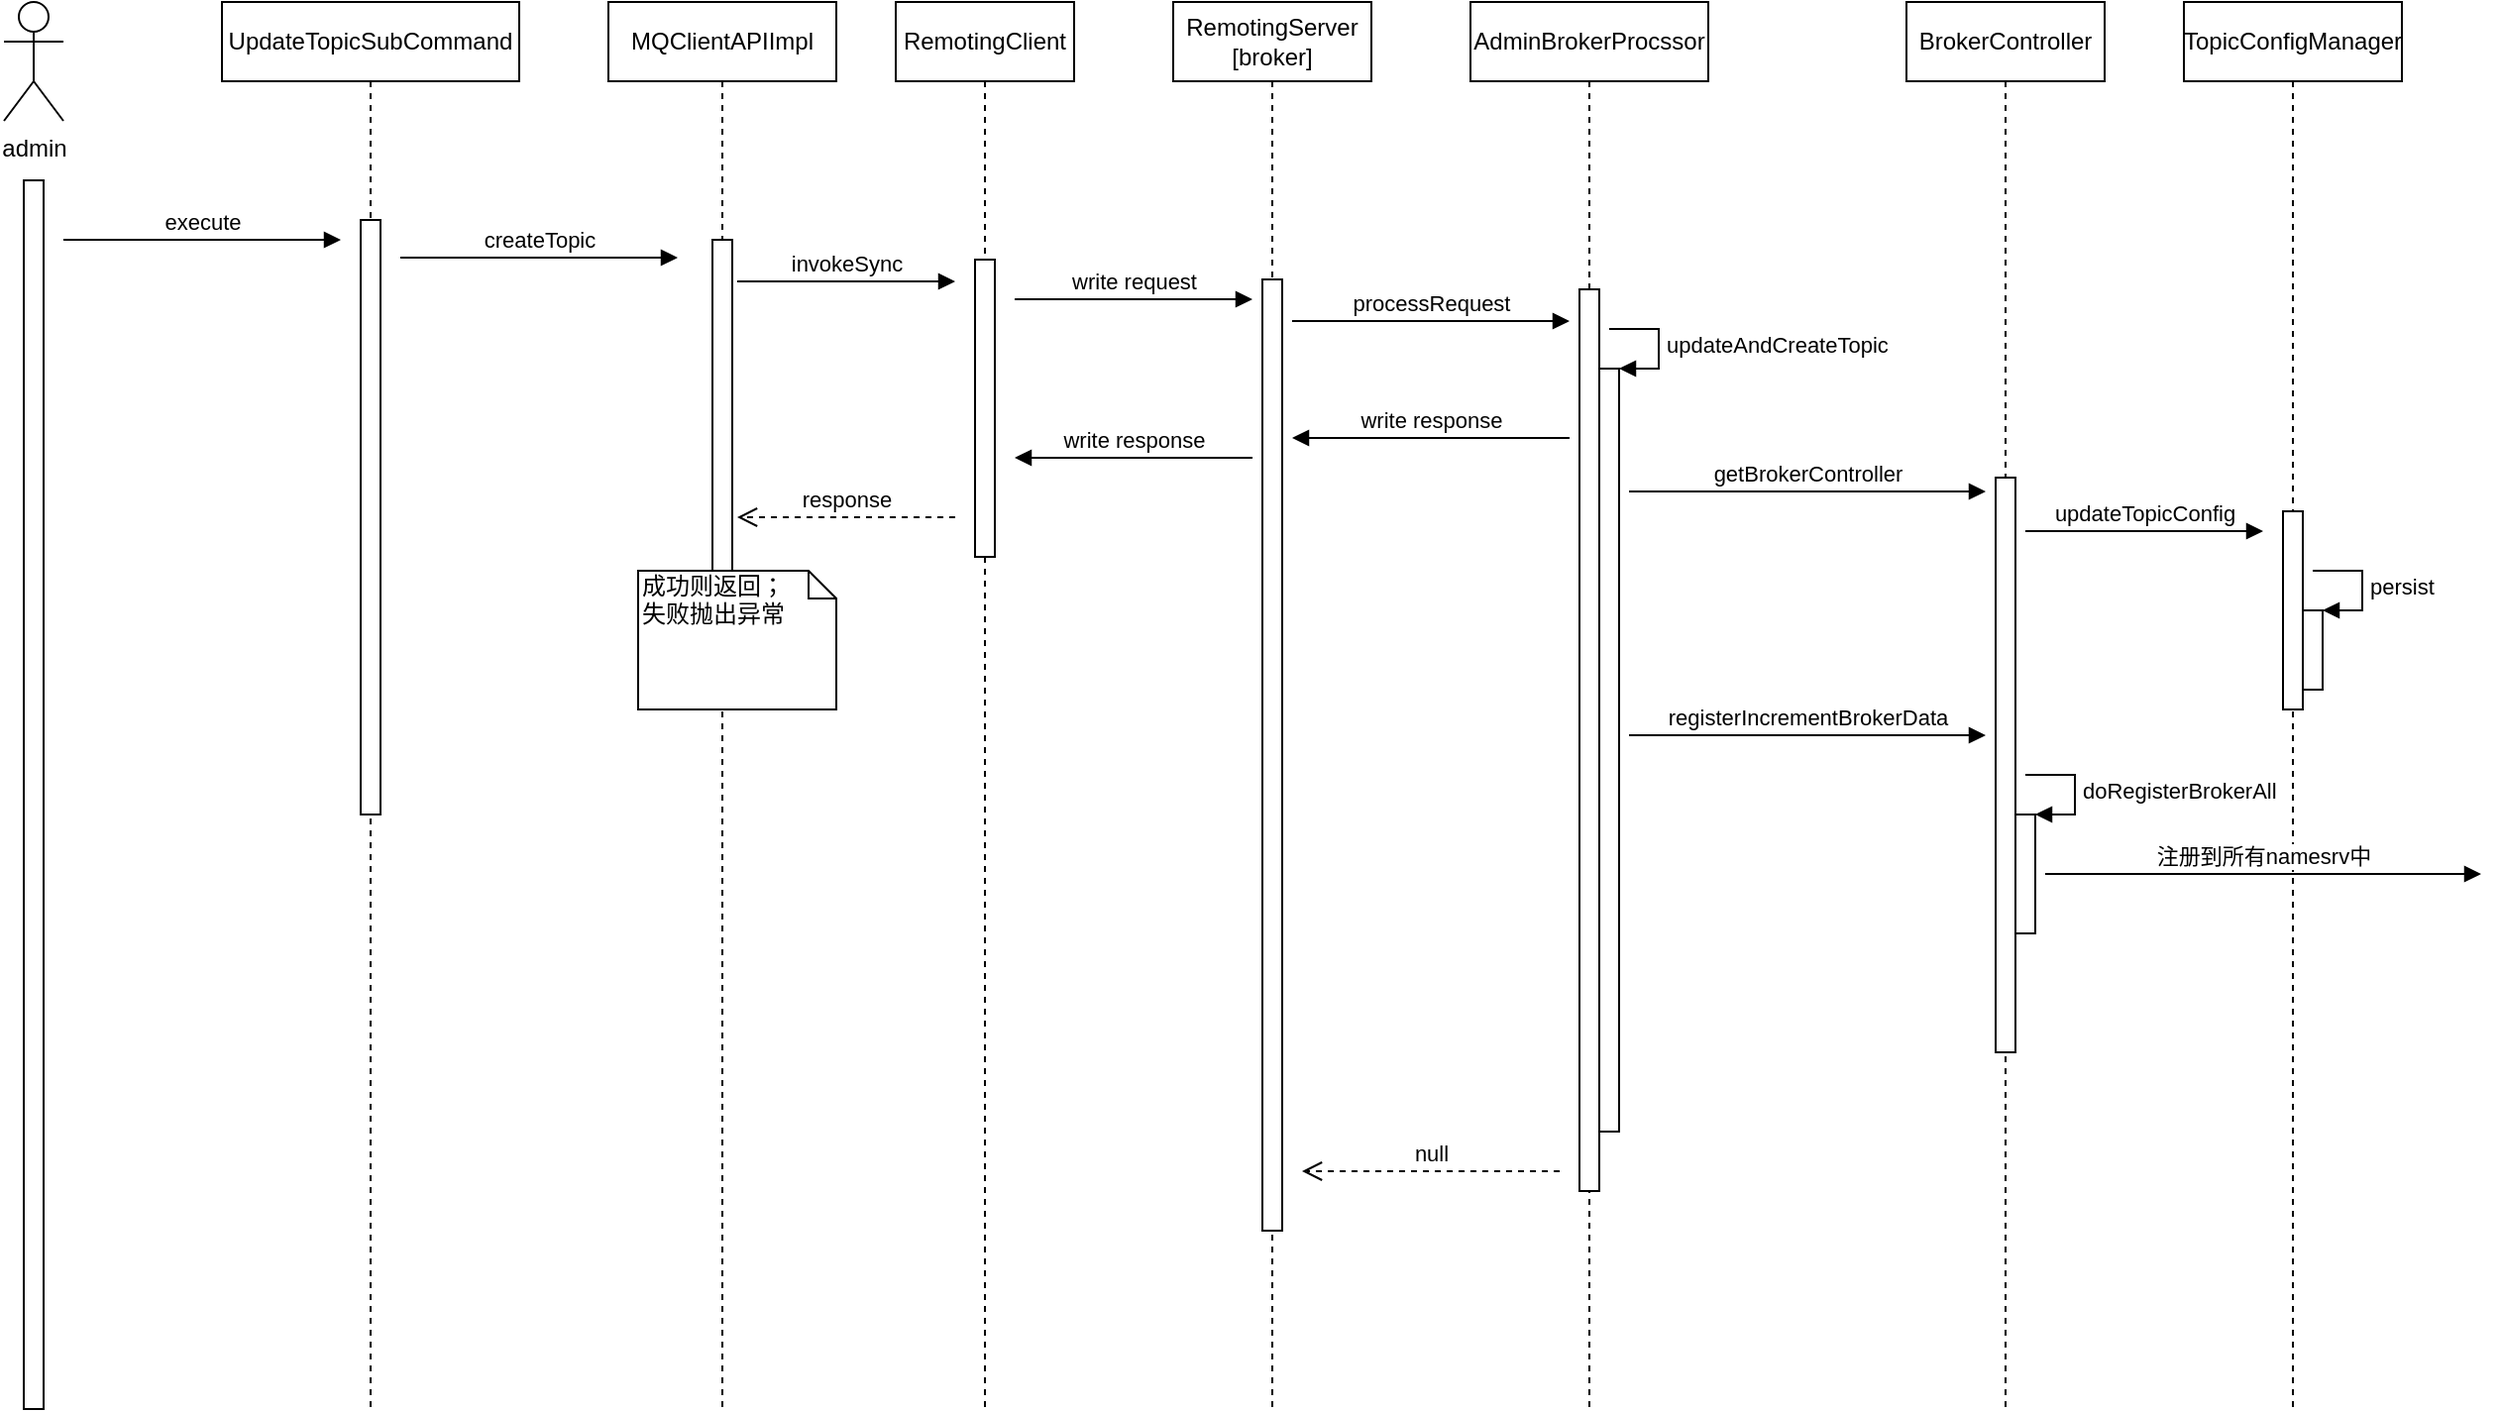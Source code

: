 <mxfile version="12.3.2" type="device" pages="1"><diagram id="3I07Pic2J__DEsCNQbq8" name="Page-1"><mxGraphModel dx="946" dy="725" grid="1" gridSize="10" guides="1" tooltips="1" connect="1" arrows="1" fold="1" page="1" pageScale="1" pageWidth="827" pageHeight="1169" math="0" shadow="0"><root><mxCell id="0"/><mxCell id="1" parent="0"/><mxCell id="-WVufXppucW-yWpAud6O-1" value="admin" style="shape=umlActor;verticalLabelPosition=bottom;labelBackgroundColor=#ffffff;verticalAlign=top;html=1;" vertex="1" parent="1"><mxGeometry x="50" y="50" width="30" height="60" as="geometry"/></mxCell><mxCell id="-WVufXppucW-yWpAud6O-4" value="" style="html=1;points=[];perimeter=orthogonalPerimeter;" vertex="1" parent="1"><mxGeometry x="60" y="140" width="10" height="620" as="geometry"/></mxCell><mxCell id="-WVufXppucW-yWpAud6O-7" value="UpdateTopicSubCommand" style="shape=umlLifeline;perimeter=lifelinePerimeter;whiteSpace=wrap;html=1;container=1;collapsible=0;recursiveResize=0;outlineConnect=0;" vertex="1" parent="1"><mxGeometry x="160" y="50" width="150" height="710" as="geometry"/></mxCell><mxCell id="-WVufXppucW-yWpAud6O-9" value="" style="html=1;points=[];perimeter=orthogonalPerimeter;" vertex="1" parent="-WVufXppucW-yWpAud6O-7"><mxGeometry x="70" y="110" width="10" height="300" as="geometry"/></mxCell><mxCell id="-WVufXppucW-yWpAud6O-13" value="createTopic" style="html=1;verticalAlign=bottom;endArrow=block;" edge="1" parent="-WVufXppucW-yWpAud6O-7"><mxGeometry width="80" relative="1" as="geometry"><mxPoint x="90" y="129" as="sourcePoint"/><mxPoint x="230" y="129" as="targetPoint"/></mxGeometry></mxCell><mxCell id="-WVufXppucW-yWpAud6O-8" value="execute" style="html=1;verticalAlign=bottom;endArrow=block;" edge="1" parent="1"><mxGeometry width="80" relative="1" as="geometry"><mxPoint x="80" y="170" as="sourcePoint"/><mxPoint x="220" y="170" as="targetPoint"/></mxGeometry></mxCell><mxCell id="-WVufXppucW-yWpAud6O-11" value="MQClientAPIImpl" style="shape=umlLifeline;perimeter=lifelinePerimeter;whiteSpace=wrap;html=1;container=1;collapsible=0;recursiveResize=0;outlineConnect=0;" vertex="1" parent="1"><mxGeometry x="355" y="50" width="115" height="710" as="geometry"/></mxCell><mxCell id="-WVufXppucW-yWpAud6O-12" value="" style="html=1;points=[];perimeter=orthogonalPerimeter;" vertex="1" parent="-WVufXppucW-yWpAud6O-11"><mxGeometry x="52.5" y="120" width="10" height="180" as="geometry"/></mxCell><mxCell id="-WVufXppucW-yWpAud6O-16" value="invokeSync" style="html=1;verticalAlign=bottom;endArrow=block;" edge="1" parent="-WVufXppucW-yWpAud6O-11"><mxGeometry width="80" relative="1" as="geometry"><mxPoint x="65" y="141" as="sourcePoint"/><mxPoint x="175" y="141" as="targetPoint"/></mxGeometry></mxCell><mxCell id="-WVufXppucW-yWpAud6O-45" value="成功则返回；&lt;br&gt;失败抛出异常" style="shape=note;whiteSpace=wrap;html=1;size=14;verticalAlign=top;align=left;spacingTop=-6;" vertex="1" parent="-WVufXppucW-yWpAud6O-11"><mxGeometry x="15" y="287" width="100" height="70" as="geometry"/></mxCell><mxCell id="-WVufXppucW-yWpAud6O-14" value="RemotingClient" style="shape=umlLifeline;perimeter=lifelinePerimeter;whiteSpace=wrap;html=1;container=1;collapsible=0;recursiveResize=0;outlineConnect=0;" vertex="1" parent="1"><mxGeometry x="500" y="50" width="90" height="710" as="geometry"/></mxCell><mxCell id="-WVufXppucW-yWpAud6O-15" value="" style="html=1;points=[];perimeter=orthogonalPerimeter;" vertex="1" parent="-WVufXppucW-yWpAud6O-14"><mxGeometry x="40" y="130" width="10" height="150" as="geometry"/></mxCell><mxCell id="-WVufXppucW-yWpAud6O-19" value="write request" style="html=1;verticalAlign=bottom;endArrow=block;" edge="1" parent="-WVufXppucW-yWpAud6O-14"><mxGeometry width="80" relative="1" as="geometry"><mxPoint x="60" y="150" as="sourcePoint"/><mxPoint x="180" y="150" as="targetPoint"/></mxGeometry></mxCell><mxCell id="-WVufXppucW-yWpAud6O-40" value="write response" style="html=1;verticalAlign=bottom;endArrow=block;" edge="1" parent="-WVufXppucW-yWpAud6O-14"><mxGeometry width="80" relative="1" as="geometry"><mxPoint x="180" y="230" as="sourcePoint"/><mxPoint x="60" y="230" as="targetPoint"/></mxGeometry></mxCell><mxCell id="-WVufXppucW-yWpAud6O-17" value="RemotingServer&lt;br&gt;[broker]" style="shape=umlLifeline;perimeter=lifelinePerimeter;whiteSpace=wrap;html=1;container=1;collapsible=0;recursiveResize=0;outlineConnect=0;" vertex="1" parent="1"><mxGeometry x="640" y="50" width="100" height="710" as="geometry"/></mxCell><mxCell id="-WVufXppucW-yWpAud6O-18" value="" style="html=1;points=[];perimeter=orthogonalPerimeter;" vertex="1" parent="-WVufXppucW-yWpAud6O-17"><mxGeometry x="45" y="140" width="10" height="480" as="geometry"/></mxCell><mxCell id="-WVufXppucW-yWpAud6O-20" value="AdminBrokerProcssor" style="shape=umlLifeline;perimeter=lifelinePerimeter;whiteSpace=wrap;html=1;container=1;collapsible=0;recursiveResize=0;outlineConnect=0;" vertex="1" parent="1"><mxGeometry x="790" y="50" width="120" height="710" as="geometry"/></mxCell><mxCell id="-WVufXppucW-yWpAud6O-22" value="" style="html=1;points=[];perimeter=orthogonalPerimeter;" vertex="1" parent="-WVufXppucW-yWpAud6O-20"><mxGeometry x="55" y="145" width="10" height="455" as="geometry"/></mxCell><mxCell id="-WVufXppucW-yWpAud6O-23" value="" style="html=1;points=[];perimeter=orthogonalPerimeter;" vertex="1" parent="-WVufXppucW-yWpAud6O-20"><mxGeometry x="65" y="185" width="10" height="385" as="geometry"/></mxCell><mxCell id="-WVufXppucW-yWpAud6O-24" value="updateAndCreateTopic" style="edgeStyle=orthogonalEdgeStyle;html=1;align=left;spacingLeft=2;endArrow=block;rounded=0;entryX=1;entryY=0;" edge="1" target="-WVufXppucW-yWpAud6O-23" parent="-WVufXppucW-yWpAud6O-20"><mxGeometry relative="1" as="geometry"><mxPoint x="70" y="165" as="sourcePoint"/><Array as="points"><mxPoint x="95" y="165"/></Array></mxGeometry></mxCell><mxCell id="-WVufXppucW-yWpAud6O-26" value="getBrokerController" style="html=1;verticalAlign=bottom;endArrow=block;" edge="1" parent="-WVufXppucW-yWpAud6O-20"><mxGeometry width="80" relative="1" as="geometry"><mxPoint x="80" y="247" as="sourcePoint"/><mxPoint x="260" y="247" as="targetPoint"/></mxGeometry></mxCell><mxCell id="-WVufXppucW-yWpAud6O-36" value="registerIncrementBrokerData" style="html=1;verticalAlign=bottom;endArrow=block;" edge="1" parent="-WVufXppucW-yWpAud6O-20"><mxGeometry width="80" relative="1" as="geometry"><mxPoint x="80" y="370" as="sourcePoint"/><mxPoint x="260" y="370" as="targetPoint"/></mxGeometry></mxCell><mxCell id="-WVufXppucW-yWpAud6O-21" value="processRequest" style="html=1;verticalAlign=bottom;endArrow=block;" edge="1" parent="1"><mxGeometry width="80" relative="1" as="geometry"><mxPoint x="700" y="211" as="sourcePoint"/><mxPoint x="840" y="211" as="targetPoint"/></mxGeometry></mxCell><mxCell id="-WVufXppucW-yWpAud6O-25" value="TopicConfigManager" style="shape=umlLifeline;perimeter=lifelinePerimeter;whiteSpace=wrap;html=1;container=1;collapsible=0;recursiveResize=0;outlineConnect=0;" vertex="1" parent="1"><mxGeometry x="1150" y="50" width="110" height="710" as="geometry"/></mxCell><mxCell id="-WVufXppucW-yWpAud6O-27" value="" style="html=1;points=[];perimeter=orthogonalPerimeter;" vertex="1" parent="-WVufXppucW-yWpAud6O-25"><mxGeometry x="50" y="257" width="10" height="100" as="geometry"/></mxCell><mxCell id="-WVufXppucW-yWpAud6O-31" value="" style="html=1;points=[];perimeter=orthogonalPerimeter;" vertex="1" parent="-WVufXppucW-yWpAud6O-25"><mxGeometry x="60" y="307" width="10" height="40" as="geometry"/></mxCell><mxCell id="-WVufXppucW-yWpAud6O-32" value="persist" style="edgeStyle=orthogonalEdgeStyle;html=1;align=left;spacingLeft=2;endArrow=block;rounded=0;entryX=1;entryY=0;" edge="1" target="-WVufXppucW-yWpAud6O-31" parent="-WVufXppucW-yWpAud6O-25"><mxGeometry relative="1" as="geometry"><mxPoint x="65" y="287" as="sourcePoint"/><Array as="points"><mxPoint x="90" y="287"/></Array></mxGeometry></mxCell><mxCell id="-WVufXppucW-yWpAud6O-28" value="BrokerController" style="shape=umlLifeline;perimeter=lifelinePerimeter;whiteSpace=wrap;html=1;container=1;collapsible=0;recursiveResize=0;outlineConnect=0;" vertex="1" parent="1"><mxGeometry x="1010" y="50" width="100" height="710" as="geometry"/></mxCell><mxCell id="-WVufXppucW-yWpAud6O-29" value="updateTopicConfig" style="html=1;verticalAlign=bottom;endArrow=block;" edge="1" parent="-WVufXppucW-yWpAud6O-28"><mxGeometry width="80" relative="1" as="geometry"><mxPoint x="60" y="267" as="sourcePoint"/><mxPoint x="180" y="267" as="targetPoint"/></mxGeometry></mxCell><mxCell id="-WVufXppucW-yWpAud6O-30" value="" style="html=1;points=[];perimeter=orthogonalPerimeter;" vertex="1" parent="-WVufXppucW-yWpAud6O-28"><mxGeometry x="45" y="240" width="10" height="290" as="geometry"/></mxCell><mxCell id="-WVufXppucW-yWpAud6O-37" value="" style="html=1;points=[];perimeter=orthogonalPerimeter;" vertex="1" parent="-WVufXppucW-yWpAud6O-28"><mxGeometry x="55" y="410" width="10" height="60" as="geometry"/></mxCell><mxCell id="-WVufXppucW-yWpAud6O-38" value="doRegisterBrokerAll" style="edgeStyle=orthogonalEdgeStyle;html=1;align=left;spacingLeft=2;endArrow=block;rounded=0;entryX=1;entryY=0;" edge="1" target="-WVufXppucW-yWpAud6O-37" parent="-WVufXppucW-yWpAud6O-28"><mxGeometry relative="1" as="geometry"><mxPoint x="60" y="390" as="sourcePoint"/><Array as="points"><mxPoint x="85" y="390"/></Array></mxGeometry></mxCell><mxCell id="-WVufXppucW-yWpAud6O-34" value="write response" style="html=1;verticalAlign=bottom;endArrow=block;" edge="1" parent="1"><mxGeometry width="80" relative="1" as="geometry"><mxPoint x="840" y="270" as="sourcePoint"/><mxPoint x="700" y="270" as="targetPoint"/></mxGeometry></mxCell><mxCell id="-WVufXppucW-yWpAud6O-42" value="注册到所有namesrv中" style="html=1;verticalAlign=bottom;endArrow=block;" edge="1" parent="1"><mxGeometry width="80" relative="1" as="geometry"><mxPoint x="1080" y="490" as="sourcePoint"/><mxPoint x="1300" y="490" as="targetPoint"/></mxGeometry></mxCell><mxCell id="-WVufXppucW-yWpAud6O-43" value="null" style="html=1;verticalAlign=bottom;endArrow=open;dashed=1;endSize=8;" edge="1" parent="1"><mxGeometry relative="1" as="geometry"><mxPoint x="835" y="640" as="sourcePoint"/><mxPoint x="705" y="640" as="targetPoint"/></mxGeometry></mxCell><mxCell id="-WVufXppucW-yWpAud6O-44" value="response" style="html=1;verticalAlign=bottom;endArrow=open;dashed=1;endSize=8;" edge="1" parent="1"><mxGeometry relative="1" as="geometry"><mxPoint x="530" y="310" as="sourcePoint"/><mxPoint x="420" y="310" as="targetPoint"/></mxGeometry></mxCell></root></mxGraphModel></diagram></mxfile>